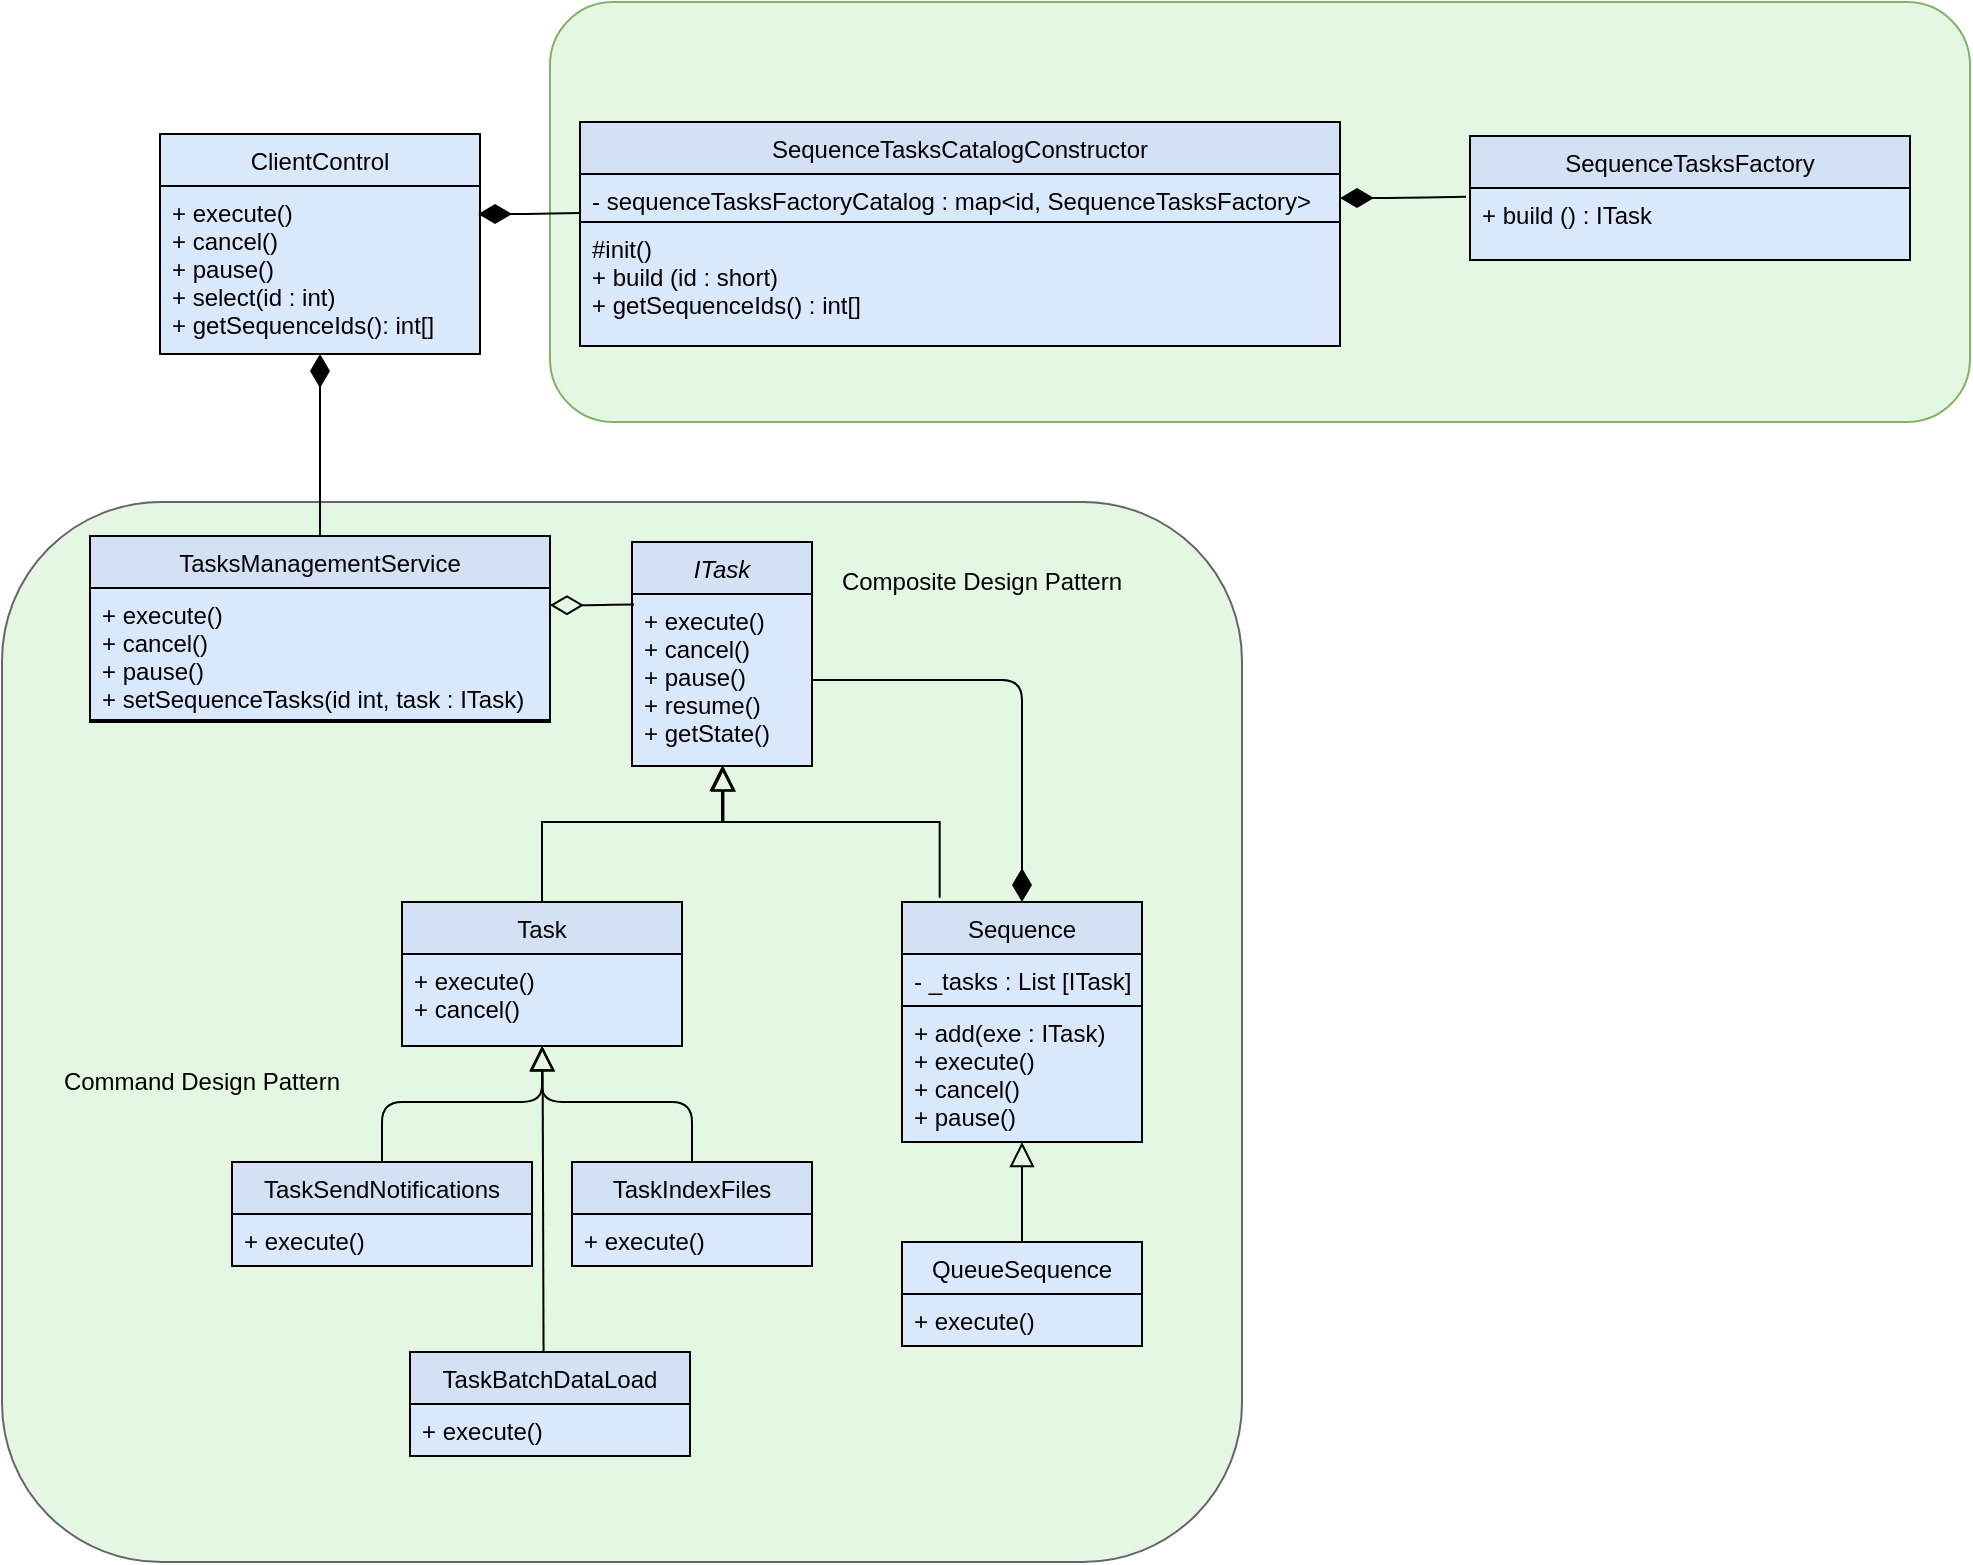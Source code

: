 <mxfile version="14.6.11" type="github">
  <diagram id="C5RBs43oDa-KdzZeNtuy" name="Page-1">
    <mxGraphModel dx="1931" dy="1781" grid="1" gridSize="10" guides="1" tooltips="1" connect="1" arrows="1" fold="1" page="1" pageScale="1" pageWidth="827" pageHeight="1169" math="0" shadow="0">
      <root>
        <mxCell id="WIyWlLk6GJQsqaUBKTNV-0" />
        <mxCell id="WIyWlLk6GJQsqaUBKTNV-1" parent="WIyWlLk6GJQsqaUBKTNV-0" />
        <mxCell id="v-YkRU_EQzXXgoIS1i0s-19" value="" style="rounded=1;whiteSpace=wrap;html=1;strokeColor=#666666;fontColor=#333333;fillColor=#E3F7E2;" parent="WIyWlLk6GJQsqaUBKTNV-1" vertex="1">
          <mxGeometry x="-54" y="100" width="620" height="530" as="geometry" />
        </mxCell>
        <mxCell id="v-YkRU_EQzXXgoIS1i0s-18" value="" style="rounded=1;whiteSpace=wrap;html=1;strokeColor=#82b366;fillColor=#E3F7E2;" parent="WIyWlLk6GJQsqaUBKTNV-1" vertex="1">
          <mxGeometry x="220" y="-150" width="710" height="210" as="geometry" />
        </mxCell>
        <mxCell id="zkfFHV4jXpPFQw0GAbJ--0" value="ITask" style="swimlane;fontStyle=2;align=center;verticalAlign=top;childLayout=stackLayout;horizontal=1;startSize=26;horizontalStack=0;resizeParent=1;resizeLast=0;collapsible=1;marginBottom=0;rounded=0;shadow=0;strokeWidth=1;fillColor=#D4E1F5;" parent="WIyWlLk6GJQsqaUBKTNV-1" vertex="1">
          <mxGeometry x="261" y="120" width="90" height="112" as="geometry">
            <mxRectangle x="230" y="140" width="160" height="26" as="alternateBounds" />
          </mxGeometry>
        </mxCell>
        <mxCell id="zkfFHV4jXpPFQw0GAbJ--5" value="+ execute()&#xa;+ cancel()&#xa;+ pause()&#xa;+ resume()&#xa;+ getState()" style="text;align=left;verticalAlign=top;spacingLeft=4;spacingRight=4;overflow=hidden;rotatable=0;points=[[0,0.5],[1,0.5]];portConstraint=eastwest;fillColor=#dae8fc;strokeColor=#000000;" parent="zkfFHV4jXpPFQw0GAbJ--0" vertex="1">
          <mxGeometry y="26" width="90" height="86" as="geometry" />
        </mxCell>
        <mxCell id="zkfFHV4jXpPFQw0GAbJ--6" value="Task" style="swimlane;fontStyle=0;align=center;verticalAlign=top;childLayout=stackLayout;horizontal=1;startSize=26;horizontalStack=0;resizeParent=1;resizeLast=0;collapsible=1;marginBottom=0;rounded=0;shadow=0;strokeWidth=1;fillColor=#D4E1F5;" parent="WIyWlLk6GJQsqaUBKTNV-1" vertex="1">
          <mxGeometry x="146" y="300" width="140" height="72" as="geometry">
            <mxRectangle x="130" y="380" width="160" height="26" as="alternateBounds" />
          </mxGeometry>
        </mxCell>
        <mxCell id="zkfFHV4jXpPFQw0GAbJ--10" value="+ execute()&#xa;+ cancel()" style="text;align=left;verticalAlign=top;spacingLeft=4;spacingRight=4;overflow=hidden;rotatable=0;points=[[0,0.5],[1,0.5]];portConstraint=eastwest;fontStyle=0;fillColor=#dae8fc;strokeColor=#000000;" parent="zkfFHV4jXpPFQw0GAbJ--6" vertex="1">
          <mxGeometry y="26" width="140" height="46" as="geometry" />
        </mxCell>
        <mxCell id="zkfFHV4jXpPFQw0GAbJ--12" value="" style="endArrow=block;endSize=10;endFill=0;shadow=0;strokeWidth=1;rounded=0;edgeStyle=elbowEdgeStyle;elbow=vertical;" parent="WIyWlLk6GJQsqaUBKTNV-1" source="zkfFHV4jXpPFQw0GAbJ--6" target="zkfFHV4jXpPFQw0GAbJ--0" edge="1">
          <mxGeometry width="160" relative="1" as="geometry">
            <mxPoint x="226" y="203" as="sourcePoint" />
            <mxPoint x="226" y="203" as="targetPoint" />
            <Array as="points">
              <mxPoint x="216" y="260" />
            </Array>
          </mxGeometry>
        </mxCell>
        <mxCell id="zkfFHV4jXpPFQw0GAbJ--13" value="TaskIndexFiles" style="swimlane;fontStyle=0;align=center;verticalAlign=top;childLayout=stackLayout;horizontal=1;startSize=26;horizontalStack=0;resizeParent=1;resizeLast=0;collapsible=1;marginBottom=0;rounded=0;shadow=0;strokeWidth=1;fillColor=#D4E1F5;" parent="WIyWlLk6GJQsqaUBKTNV-1" vertex="1">
          <mxGeometry x="231" y="430" width="120" height="52" as="geometry">
            <mxRectangle x="340" y="380" width="170" height="26" as="alternateBounds" />
          </mxGeometry>
        </mxCell>
        <mxCell id="j6-FKQegblNEumCKdTVI-0" value="+ execute()" style="text;align=left;verticalAlign=top;spacingLeft=4;spacingRight=4;overflow=hidden;rotatable=0;points=[[0,0.5],[1,0.5]];portConstraint=eastwest;fontStyle=0;fillColor=#dae8fc;strokeColor=#000000;" parent="zkfFHV4jXpPFQw0GAbJ--13" vertex="1">
          <mxGeometry y="26" width="120" height="26" as="geometry" />
        </mxCell>
        <mxCell id="j6-FKQegblNEumCKdTVI-1" value="TaskSendNotifications" style="swimlane;fontStyle=0;align=center;verticalAlign=top;childLayout=stackLayout;horizontal=1;startSize=26;horizontalStack=0;resizeParent=1;resizeLast=0;collapsible=1;marginBottom=0;rounded=0;shadow=0;strokeWidth=1;fillColor=#D4E1F5;" parent="WIyWlLk6GJQsqaUBKTNV-1" vertex="1">
          <mxGeometry x="61" y="430" width="150" height="52" as="geometry">
            <mxRectangle x="340" y="380" width="170" height="26" as="alternateBounds" />
          </mxGeometry>
        </mxCell>
        <mxCell id="j6-FKQegblNEumCKdTVI-3" value="+ execute()" style="text;align=left;verticalAlign=top;spacingLeft=4;spacingRight=4;overflow=hidden;rotatable=0;points=[[0,0.5],[1,0.5]];portConstraint=eastwest;fontStyle=0;fillColor=#dae8fc;strokeColor=#000000;" parent="j6-FKQegblNEumCKdTVI-1" vertex="1">
          <mxGeometry y="26" width="150" height="26" as="geometry" />
        </mxCell>
        <mxCell id="j6-FKQegblNEumCKdTVI-4" value="" style="endArrow=block;endSize=10;endFill=0;html=1;entryX=0.5;entryY=1;entryDx=0;entryDy=0;exitX=0.5;exitY=0;exitDx=0;exitDy=0;" parent="WIyWlLk6GJQsqaUBKTNV-1" source="j6-FKQegblNEumCKdTVI-1" target="zkfFHV4jXpPFQw0GAbJ--6" edge="1">
          <mxGeometry width="160" relative="1" as="geometry">
            <mxPoint x="386" y="700" as="sourcePoint" />
            <mxPoint x="546" y="700" as="targetPoint" />
            <Array as="points">
              <mxPoint x="136" y="400" />
              <mxPoint x="216" y="400" />
            </Array>
          </mxGeometry>
        </mxCell>
        <mxCell id="j6-FKQegblNEumCKdTVI-5" value="Sequence" style="swimlane;fontStyle=0;align=center;verticalAlign=top;childLayout=stackLayout;horizontal=1;startSize=26;horizontalStack=0;resizeParent=1;resizeLast=0;collapsible=1;marginBottom=0;rounded=0;shadow=0;strokeWidth=1;fillColor=#D4E1F5;" parent="WIyWlLk6GJQsqaUBKTNV-1" vertex="1">
          <mxGeometry x="396" y="300" width="120" height="120" as="geometry">
            <mxRectangle x="340" y="380" width="170" height="26" as="alternateBounds" />
          </mxGeometry>
        </mxCell>
        <mxCell id="j6-FKQegblNEumCKdTVI-8" value="- _tasks : List [ITask]" style="text;align=left;verticalAlign=top;spacingLeft=4;spacingRight=4;overflow=hidden;rotatable=0;points=[[0,0.5],[1,0.5]];portConstraint=eastwest;fontStyle=0;fillColor=#dae8fc;strokeColor=#000000;" parent="j6-FKQegblNEumCKdTVI-5" vertex="1">
          <mxGeometry y="26" width="120" height="26" as="geometry" />
        </mxCell>
        <mxCell id="j6-FKQegblNEumCKdTVI-7" value="+ add(exe : ITask)&#xa;+ execute()&#xa;+ cancel()&#xa;+ pause()&#xa;&#xa;" style="text;align=left;verticalAlign=top;spacingLeft=4;spacingRight=4;overflow=hidden;rotatable=0;points=[[0,0.5],[1,0.5]];portConstraint=eastwest;fontStyle=0;fillColor=#dae8fc;strokeColor=#000000;" parent="j6-FKQegblNEumCKdTVI-5" vertex="1">
          <mxGeometry y="52" width="120" height="68" as="geometry" />
        </mxCell>
        <mxCell id="j6-FKQegblNEumCKdTVI-9" value="QueueSequence" style="swimlane;fontStyle=0;align=center;verticalAlign=top;childLayout=stackLayout;horizontal=1;startSize=26;horizontalStack=0;resizeParent=1;resizeLast=0;collapsible=1;marginBottom=0;rounded=0;shadow=0;strokeWidth=1;fillColor=#dae8fc;" parent="WIyWlLk6GJQsqaUBKTNV-1" vertex="1">
          <mxGeometry x="396" y="470" width="120" height="52" as="geometry">
            <mxRectangle x="340" y="380" width="170" height="26" as="alternateBounds" />
          </mxGeometry>
        </mxCell>
        <mxCell id="j6-FKQegblNEumCKdTVI-11" value="+ execute()" style="text;align=left;verticalAlign=top;spacingLeft=4;spacingRight=4;overflow=hidden;rotatable=0;points=[[0,0.5],[1,0.5]];portConstraint=eastwest;fontStyle=0;fillColor=#dae8fc;strokeColor=#000000;" parent="j6-FKQegblNEumCKdTVI-9" vertex="1">
          <mxGeometry y="26" width="120" height="26" as="geometry" />
        </mxCell>
        <mxCell id="j6-FKQegblNEumCKdTVI-12" value="" style="endArrow=block;endSize=10;endFill=0;html=1;entryX=0.5;entryY=1;entryDx=0;entryDy=0;exitX=0.5;exitY=0;exitDx=0;exitDy=0;" parent="WIyWlLk6GJQsqaUBKTNV-1" source="j6-FKQegblNEumCKdTVI-9" target="j6-FKQegblNEumCKdTVI-5" edge="1">
          <mxGeometry width="160" relative="1" as="geometry">
            <mxPoint x="226" y="380" as="sourcePoint" />
            <mxPoint x="386" y="380" as="targetPoint" />
          </mxGeometry>
        </mxCell>
        <mxCell id="j6-FKQegblNEumCKdTVI-13" value="" style="endArrow=block;endSize=10;endFill=0;html=1;entryX=0.5;entryY=1;entryDx=0;entryDy=0;exitX=0.5;exitY=0;exitDx=0;exitDy=0;" parent="WIyWlLk6GJQsqaUBKTNV-1" source="zkfFHV4jXpPFQw0GAbJ--13" target="zkfFHV4jXpPFQw0GAbJ--6" edge="1">
          <mxGeometry width="160" relative="1" as="geometry">
            <mxPoint x="171" y="440" as="sourcePoint" />
            <mxPoint x="191" y="380" as="targetPoint" />
            <Array as="points">
              <mxPoint x="291" y="400" />
              <mxPoint x="216" y="400" />
            </Array>
          </mxGeometry>
        </mxCell>
        <mxCell id="j6-FKQegblNEumCKdTVI-14" value="" style="endArrow=none;html=1;endSize=12;startArrow=diamondThin;startSize=14;startFill=1;edgeStyle=orthogonalEdgeStyle;align=left;verticalAlign=bottom;entryX=1;entryY=0.5;entryDx=0;entryDy=0;exitX=0.5;exitY=0;exitDx=0;exitDy=0;endFill=0;" parent="WIyWlLk6GJQsqaUBKTNV-1" source="j6-FKQegblNEumCKdTVI-5" target="zkfFHV4jXpPFQw0GAbJ--5" edge="1">
          <mxGeometry x="-1" y="3" relative="1" as="geometry">
            <mxPoint x="86" y="500" as="sourcePoint" />
            <mxPoint x="246" y="500" as="targetPoint" />
          </mxGeometry>
        </mxCell>
        <mxCell id="j6-FKQegblNEumCKdTVI-15" value="Composite Design Pattern" style="text;html=1;strokeColor=none;fillColor=none;align=center;verticalAlign=middle;whiteSpace=wrap;rounded=0;" parent="WIyWlLk6GJQsqaUBKTNV-1" vertex="1">
          <mxGeometry x="356" y="130" width="160" height="20" as="geometry" />
        </mxCell>
        <mxCell id="j6-FKQegblNEumCKdTVI-16" value="Command Design Pattern" style="text;html=1;strokeColor=none;fillColor=none;align=center;verticalAlign=middle;whiteSpace=wrap;rounded=0;" parent="WIyWlLk6GJQsqaUBKTNV-1" vertex="1">
          <mxGeometry x="-34" y="380" width="160" height="20" as="geometry" />
        </mxCell>
        <mxCell id="j6-FKQegblNEumCKdTVI-17" value="TaskBatchDataLoad" style="swimlane;fontStyle=0;align=center;verticalAlign=top;childLayout=stackLayout;horizontal=1;startSize=26;horizontalStack=0;resizeParent=1;resizeLast=0;collapsible=1;marginBottom=0;rounded=0;shadow=0;strokeWidth=1;fillColor=#D4E1F5;" parent="WIyWlLk6GJQsqaUBKTNV-1" vertex="1">
          <mxGeometry x="150" y="525" width="140" height="52" as="geometry">
            <mxRectangle x="130" y="380" width="160" height="26" as="alternateBounds" />
          </mxGeometry>
        </mxCell>
        <mxCell id="j6-FKQegblNEumCKdTVI-19" value="+ execute()" style="text;align=left;verticalAlign=top;spacingLeft=4;spacingRight=4;overflow=hidden;rotatable=0;points=[[0,0.5],[1,0.5]];portConstraint=eastwest;fontStyle=0;fillColor=#dae8fc;strokeColor=#000000;" parent="j6-FKQegblNEumCKdTVI-17" vertex="1">
          <mxGeometry y="26" width="140" height="26" as="geometry" />
        </mxCell>
        <mxCell id="j6-FKQegblNEumCKdTVI-20" value="" style="endArrow=block;endSize=10;endFill=0;html=1;exitX=0.477;exitY=-0.002;exitDx=0;exitDy=0;exitPerimeter=0;entryX=0.502;entryY=1.004;entryDx=0;entryDy=0;entryPerimeter=0;" parent="WIyWlLk6GJQsqaUBKTNV-1" source="j6-FKQegblNEumCKdTVI-17" target="zkfFHV4jXpPFQw0GAbJ--10" edge="1">
          <mxGeometry width="160" relative="1" as="geometry">
            <mxPoint x="196" y="420" as="sourcePoint" />
            <mxPoint x="216" y="370" as="targetPoint" />
          </mxGeometry>
        </mxCell>
        <mxCell id="j6-FKQegblNEumCKdTVI-21" value="TasksManagementService" style="swimlane;fontStyle=0;align=center;verticalAlign=top;childLayout=stackLayout;horizontal=1;startSize=26;horizontalStack=0;resizeParent=1;resizeLast=0;collapsible=1;marginBottom=0;rounded=0;shadow=0;strokeWidth=1;fillColor=#D4E1F5;" parent="WIyWlLk6GJQsqaUBKTNV-1" vertex="1">
          <mxGeometry x="-10" y="117" width="230" height="93" as="geometry">
            <mxRectangle x="230" y="140" width="160" height="26" as="alternateBounds" />
          </mxGeometry>
        </mxCell>
        <mxCell id="j6-FKQegblNEumCKdTVI-23" value="+ execute()&#xa;+ cancel()&#xa;+ pause()&#xa;+ setSequenceTasks(id int, task : ITask)" style="text;align=left;verticalAlign=top;spacingLeft=4;spacingRight=4;overflow=hidden;rotatable=0;points=[[0,0.5],[1,0.5]];portConstraint=eastwest;fillColor=#dae8fc;strokeColor=#000000;" parent="j6-FKQegblNEumCKdTVI-21" vertex="1">
          <mxGeometry y="26" width="230" height="66" as="geometry" />
        </mxCell>
        <mxCell id="j6-FKQegblNEumCKdTVI-24" value="" style="endArrow=none;html=1;endSize=12;startArrow=diamondThin;startSize=14;startFill=0;edgeStyle=orthogonalEdgeStyle;align=left;verticalAlign=bottom;exitX=1;exitY=0.13;exitDx=0;exitDy=0;exitPerimeter=0;entryX=0.011;entryY=0.061;entryDx=0;entryDy=0;entryPerimeter=0;endFill=0;" parent="WIyWlLk6GJQsqaUBKTNV-1" source="j6-FKQegblNEumCKdTVI-23" target="zkfFHV4jXpPFQw0GAbJ--5" edge="1">
          <mxGeometry x="-1" y="3" relative="1" as="geometry">
            <mxPoint x="196" y="440" as="sourcePoint" />
            <mxPoint x="256" y="160" as="targetPoint" />
          </mxGeometry>
        </mxCell>
        <mxCell id="v-YkRU_EQzXXgoIS1i0s-0" value="ClientControl" style="swimlane;fontStyle=0;align=center;verticalAlign=top;childLayout=stackLayout;horizontal=1;startSize=26;horizontalStack=0;resizeParent=1;resizeLast=0;collapsible=1;marginBottom=0;rounded=0;shadow=0;strokeWidth=1;fillColor=#dae8fc;" parent="WIyWlLk6GJQsqaUBKTNV-1" vertex="1">
          <mxGeometry x="25" y="-84" width="160" height="110" as="geometry">
            <mxRectangle x="230" y="140" width="160" height="26" as="alternateBounds" />
          </mxGeometry>
        </mxCell>
        <mxCell id="v-YkRU_EQzXXgoIS1i0s-2" value="+ execute()&#xa;+ cancel()&#xa;+ pause()&#xa;+ select(id : int)&#xa;+ getSequenceIds(): int[]" style="text;align=left;verticalAlign=top;spacingLeft=4;spacingRight=4;overflow=hidden;rotatable=0;points=[[0,0.5],[1,0.5]];portConstraint=eastwest;fillColor=#dae8fc;strokeColor=#000000;" parent="v-YkRU_EQzXXgoIS1i0s-0" vertex="1">
          <mxGeometry y="26" width="160" height="84" as="geometry" />
        </mxCell>
        <mxCell id="v-YkRU_EQzXXgoIS1i0s-3" value="SequenceTasksCatalogConstructor" style="swimlane;fontStyle=0;align=center;verticalAlign=top;childLayout=stackLayout;horizontal=1;startSize=26;horizontalStack=0;resizeParent=1;resizeLast=0;collapsible=1;marginBottom=0;rounded=0;shadow=0;strokeWidth=1;fillColor=#D4E1F5;" parent="WIyWlLk6GJQsqaUBKTNV-1" vertex="1">
          <mxGeometry x="235" y="-90" width="380" height="112" as="geometry">
            <mxRectangle x="230" y="140" width="160" height="26" as="alternateBounds" />
          </mxGeometry>
        </mxCell>
        <mxCell id="v-YkRU_EQzXXgoIS1i0s-9" value="- sequenceTasksFactoryCatalog : map&lt;id, SequenceTasksFactory&gt;&#xa;" style="text;align=left;verticalAlign=top;spacingLeft=4;spacingRight=4;overflow=hidden;rotatable=0;points=[[0,0.5],[1,0.5]];portConstraint=eastwest;fillColor=#dae8fc;strokeColor=#000000;" parent="v-YkRU_EQzXXgoIS1i0s-3" vertex="1">
          <mxGeometry y="26" width="380" height="24" as="geometry" />
        </mxCell>
        <mxCell id="v-YkRU_EQzXXgoIS1i0s-5" value="#init()&#xa;+ build (id : short)&#xa;+ getSequenceIds() : int[]&#xa;" style="text;align=left;verticalAlign=top;spacingLeft=4;spacingRight=4;overflow=hidden;rotatable=0;points=[[0,0.5],[1,0.5]];portConstraint=eastwest;fillColor=#dae8fc;strokeColor=#000000;" parent="v-YkRU_EQzXXgoIS1i0s-3" vertex="1">
          <mxGeometry y="50" width="380" height="62" as="geometry" />
        </mxCell>
        <mxCell id="v-YkRU_EQzXXgoIS1i0s-6" value="SequenceTasksFactory" style="swimlane;fontStyle=0;align=center;verticalAlign=top;childLayout=stackLayout;horizontal=1;startSize=26;horizontalStack=0;resizeParent=1;resizeLast=0;collapsible=1;marginBottom=0;rounded=0;shadow=0;strokeWidth=1;fillColor=#D4E1F5;" parent="WIyWlLk6GJQsqaUBKTNV-1" vertex="1">
          <mxGeometry x="680" y="-83" width="220" height="62" as="geometry">
            <mxRectangle x="230" y="140" width="160" height="26" as="alternateBounds" />
          </mxGeometry>
        </mxCell>
        <mxCell id="v-YkRU_EQzXXgoIS1i0s-8" value="+ build () : ITask&#xa;" style="text;align=left;verticalAlign=top;spacingLeft=4;spacingRight=4;overflow=hidden;rotatable=0;points=[[0,0.5],[1,0.5]];portConstraint=eastwest;fillColor=#dae8fc;strokeColor=#000000;" parent="v-YkRU_EQzXXgoIS1i0s-6" vertex="1">
          <mxGeometry y="26" width="220" height="36" as="geometry" />
        </mxCell>
        <mxCell id="v-YkRU_EQzXXgoIS1i0s-15" value="" style="endArrow=none;html=1;endSize=12;startArrow=diamondThin;startSize=14;startFill=1;edgeStyle=orthogonalEdgeStyle;align=left;verticalAlign=bottom;entryX=0.5;entryY=0;entryDx=0;entryDy=0;endFill=0;exitX=0.5;exitY=1;exitDx=0;exitDy=0;exitPerimeter=0;" parent="WIyWlLk6GJQsqaUBKTNV-1" source="v-YkRU_EQzXXgoIS1i0s-2" target="j6-FKQegblNEumCKdTVI-21" edge="1">
          <mxGeometry x="-1" y="3" relative="1" as="geometry">
            <mxPoint x="30" y="20" as="sourcePoint" />
            <mxPoint x="335" y="207" as="targetPoint" />
          </mxGeometry>
        </mxCell>
        <mxCell id="v-YkRU_EQzXXgoIS1i0s-16" value="" style="endArrow=none;html=1;endSize=12;startArrow=diamondThin;startSize=14;startFill=1;edgeStyle=orthogonalEdgeStyle;align=left;verticalAlign=bottom;endFill=0;exitX=0.994;exitY=0.167;exitDx=0;exitDy=0;exitPerimeter=0;entryX=0.001;entryY=0.812;entryDx=0;entryDy=0;entryPerimeter=0;" parent="WIyWlLk6GJQsqaUBKTNV-1" source="v-YkRU_EQzXXgoIS1i0s-2" target="v-YkRU_EQzXXgoIS1i0s-9" edge="1">
          <mxGeometry x="-1" y="3" relative="1" as="geometry">
            <mxPoint x="72.5" y="20" as="sourcePoint" />
            <mxPoint x="220" y="-70" as="targetPoint" />
          </mxGeometry>
        </mxCell>
        <mxCell id="v-YkRU_EQzXXgoIS1i0s-17" value="" style="endArrow=none;html=1;endSize=12;startArrow=diamondThin;startSize=14;startFill=1;edgeStyle=orthogonalEdgeStyle;align=left;verticalAlign=bottom;endFill=0;entryX=-0.009;entryY=0.12;entryDx=0;entryDy=0;entryPerimeter=0;" parent="WIyWlLk6GJQsqaUBKTNV-1" source="v-YkRU_EQzXXgoIS1i0s-9" target="v-YkRU_EQzXXgoIS1i0s-8" edge="1">
          <mxGeometry x="-1" y="3" relative="1" as="geometry">
            <mxPoint x="650.0" y="59.022" as="sourcePoint" />
            <mxPoint x="736.43" y="59.488" as="targetPoint" />
          </mxGeometry>
        </mxCell>
        <mxCell id="v-YkRU_EQzXXgoIS1i0s-20" value="" style="endArrow=block;endSize=10;endFill=0;shadow=0;strokeWidth=1;rounded=0;edgeStyle=elbowEdgeStyle;elbow=vertical;exitX=0.157;exitY=-0.018;exitDx=0;exitDy=0;exitPerimeter=0;entryX=0.508;entryY=1.003;entryDx=0;entryDy=0;entryPerimeter=0;" parent="WIyWlLk6GJQsqaUBKTNV-1" source="j6-FKQegblNEumCKdTVI-5" target="zkfFHV4jXpPFQw0GAbJ--5" edge="1">
          <mxGeometry width="160" relative="1" as="geometry">
            <mxPoint x="414.84" y="317.84" as="sourcePoint" />
            <mxPoint x="306" y="240" as="targetPoint" />
            <Array as="points">
              <mxPoint x="366" y="260" />
            </Array>
          </mxGeometry>
        </mxCell>
      </root>
    </mxGraphModel>
  </diagram>
</mxfile>

